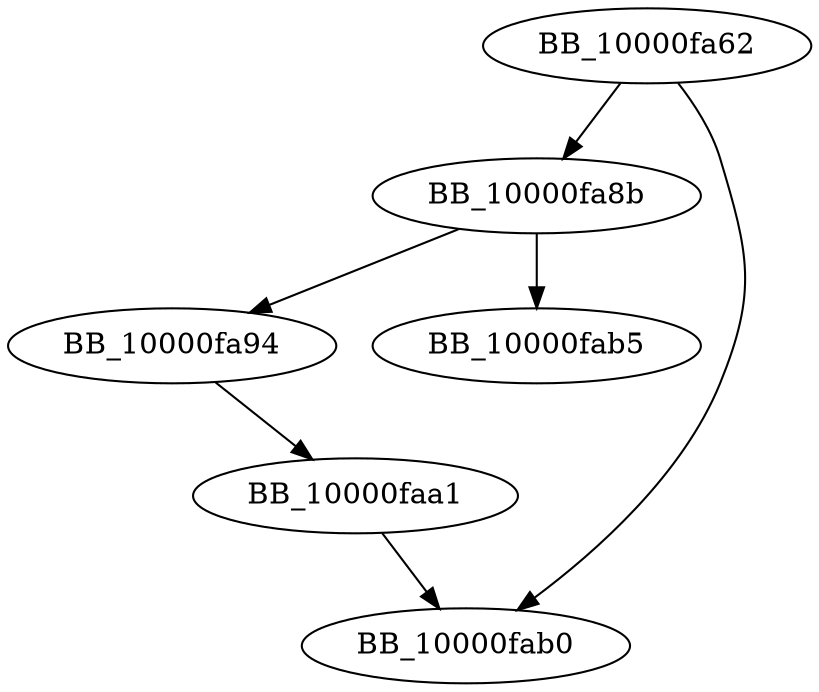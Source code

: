 DiGraph __ZNSt12_Vector_baseIlSaIlEEC2EmRKS0_{
BB_10000fa62->BB_10000fa8b
BB_10000fa62->BB_10000fab0
BB_10000fa8b->BB_10000fa94
BB_10000fa8b->BB_10000fab5
BB_10000fa94->BB_10000faa1
BB_10000faa1->BB_10000fab0
}
